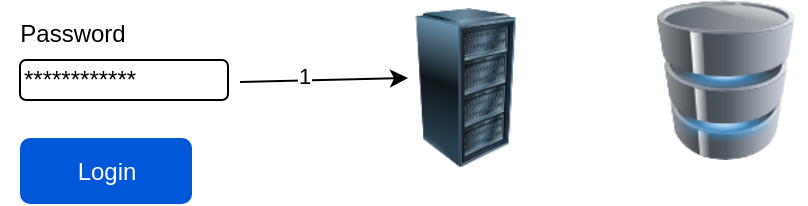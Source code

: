 <mxfile version="20.2.2" type="github">
  <diagram id="OlmW_olgugoicT1y2jTO" name="Page-1">
    <mxGraphModel dx="556" dy="362" grid="0" gridSize="10" guides="1" tooltips="1" connect="1" arrows="1" fold="1" page="0" pageScale="1" pageWidth="850" pageHeight="1100" math="0" shadow="0">
      <root>
        <mxCell id="0" />
        <mxCell id="1" parent="0" />
        <mxCell id="-fFhvJ5DRmIFoTUWj622-1" value="************" style="rounded=1;whiteSpace=wrap;html=1;align=left;" vertex="1" parent="1">
          <mxGeometry x="164" y="116" width="104" height="20" as="geometry" />
        </mxCell>
        <mxCell id="-fFhvJ5DRmIFoTUWj622-2" value="Password" style="text;html=1;align=center;verticalAlign=middle;resizable=0;points=[];autosize=1;strokeColor=none;fillColor=none;" vertex="1" parent="1">
          <mxGeometry x="154" y="90" width="71" height="26" as="geometry" />
        </mxCell>
        <mxCell id="-fFhvJ5DRmIFoTUWj622-3" value="Login" style="rounded=1;fillColor=#0057D8;strokeColor=none;html=1;fontColor=#ffffff;align=center;verticalAlign=middle;fontStyle=0;fontSize=12;sketch=0;" vertex="1" parent="1">
          <mxGeometry x="164" y="155" width="86" height="33" as="geometry" />
        </mxCell>
        <mxCell id="-fFhvJ5DRmIFoTUWj622-4" value="" style="endArrow=classic;html=1;rounded=0;" edge="1" parent="1">
          <mxGeometry width="50" height="50" relative="1" as="geometry">
            <mxPoint x="274" y="127" as="sourcePoint" />
            <mxPoint x="358" y="125" as="targetPoint" />
          </mxGeometry>
        </mxCell>
        <mxCell id="-fFhvJ5DRmIFoTUWj622-7" value="1" style="edgeLabel;html=1;align=center;verticalAlign=middle;resizable=0;points=[];" vertex="1" connectable="0" parent="-fFhvJ5DRmIFoTUWj622-4">
          <mxGeometry x="-0.242" y="2" relative="1" as="geometry">
            <mxPoint as="offset" />
          </mxGeometry>
        </mxCell>
        <mxCell id="-fFhvJ5DRmIFoTUWj622-6" value="" style="image;html=1;image=img/lib/clip_art/computers/Server_Rack_128x128.png" vertex="1" parent="1">
          <mxGeometry x="347" y="90" width="80" height="80" as="geometry" />
        </mxCell>
        <mxCell id="-fFhvJ5DRmIFoTUWj622-8" value="" style="image;html=1;image=img/lib/clip_art/computers/Database_128x128.png" vertex="1" parent="1">
          <mxGeometry x="477" y="86" width="80" height="80" as="geometry" />
        </mxCell>
      </root>
    </mxGraphModel>
  </diagram>
</mxfile>
